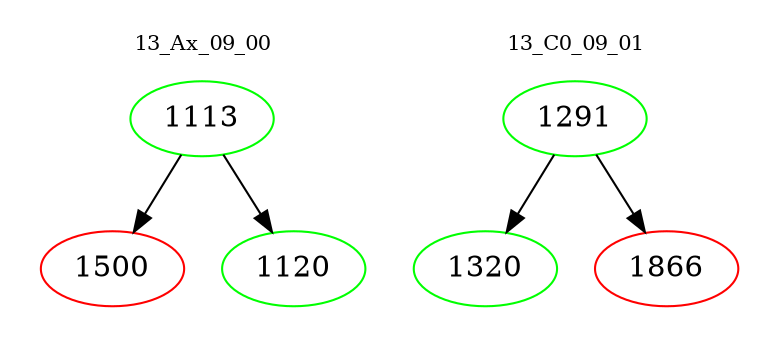 digraph{
subgraph cluster_0 {
color = white
label = "13_Ax_09_00";
fontsize=10;
T0_1113 [label="1113", color="green"]
T0_1113 -> T0_1500 [color="black"]
T0_1500 [label="1500", color="red"]
T0_1113 -> T0_1120 [color="black"]
T0_1120 [label="1120", color="green"]
}
subgraph cluster_1 {
color = white
label = "13_C0_09_01";
fontsize=10;
T1_1291 [label="1291", color="green"]
T1_1291 -> T1_1320 [color="black"]
T1_1320 [label="1320", color="green"]
T1_1291 -> T1_1866 [color="black"]
T1_1866 [label="1866", color="red"]
}
}
